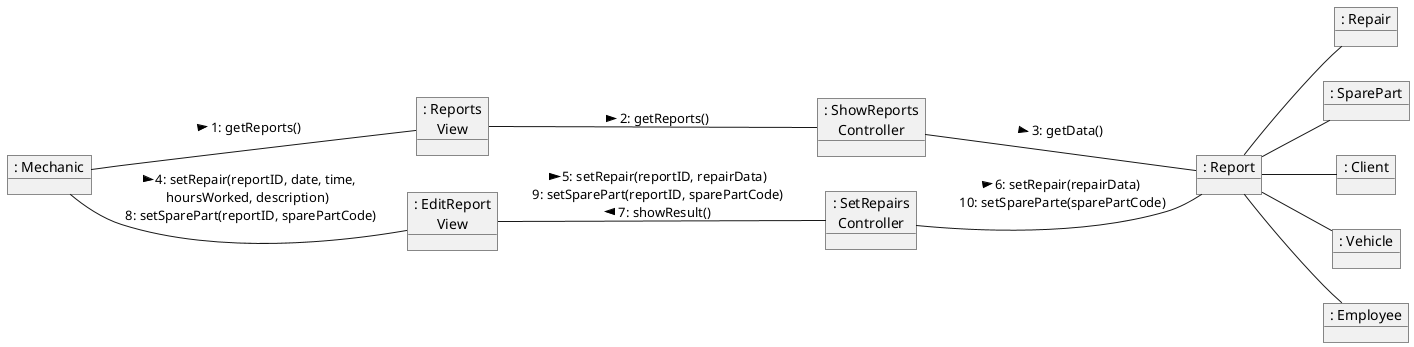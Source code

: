 @startuml
left to right direction

object ": Mechanic" as Mechanic
object ": Reports\nView" as ReportsView
object ": ShowReports\nController" as ShowReportsController
object ": EditReport\nView" as EditReportView
object ": SetRepairs\nController" as SetRepairsController
object ": Report" as Report
object ": Repair" as Repair
object ": SparePart" as SparePart
object ": Client" as Client
object ": Vehicle" as Vehicle
object ": Employee" as Employee

Mechanic -- ReportsView : > 1: getReports()
ReportsView -- ShowReportsController : > 2: getReports()
ShowReportsController -- Report : > 3: getData()

Mechanic -- EditReportView : > 4: setRepair(reportID, date, time, \nhoursWorked, description) \n 8: setSparePart(reportID, sparePartCode)
EditReportView -- SetRepairsController : > 5: setRepair(reportID, repairData) \n 9: setSparePart(reportID, sparePartCode) \n 7: showResult() <
SetRepairsController -- Report : > 6: setRepair(repairData) \n 10: setSpareParte(sparePartCode)
Report -- Repair
Report -- SparePart
Report -- Client
Report -- Vehicle
Report -- Employee
@enduml